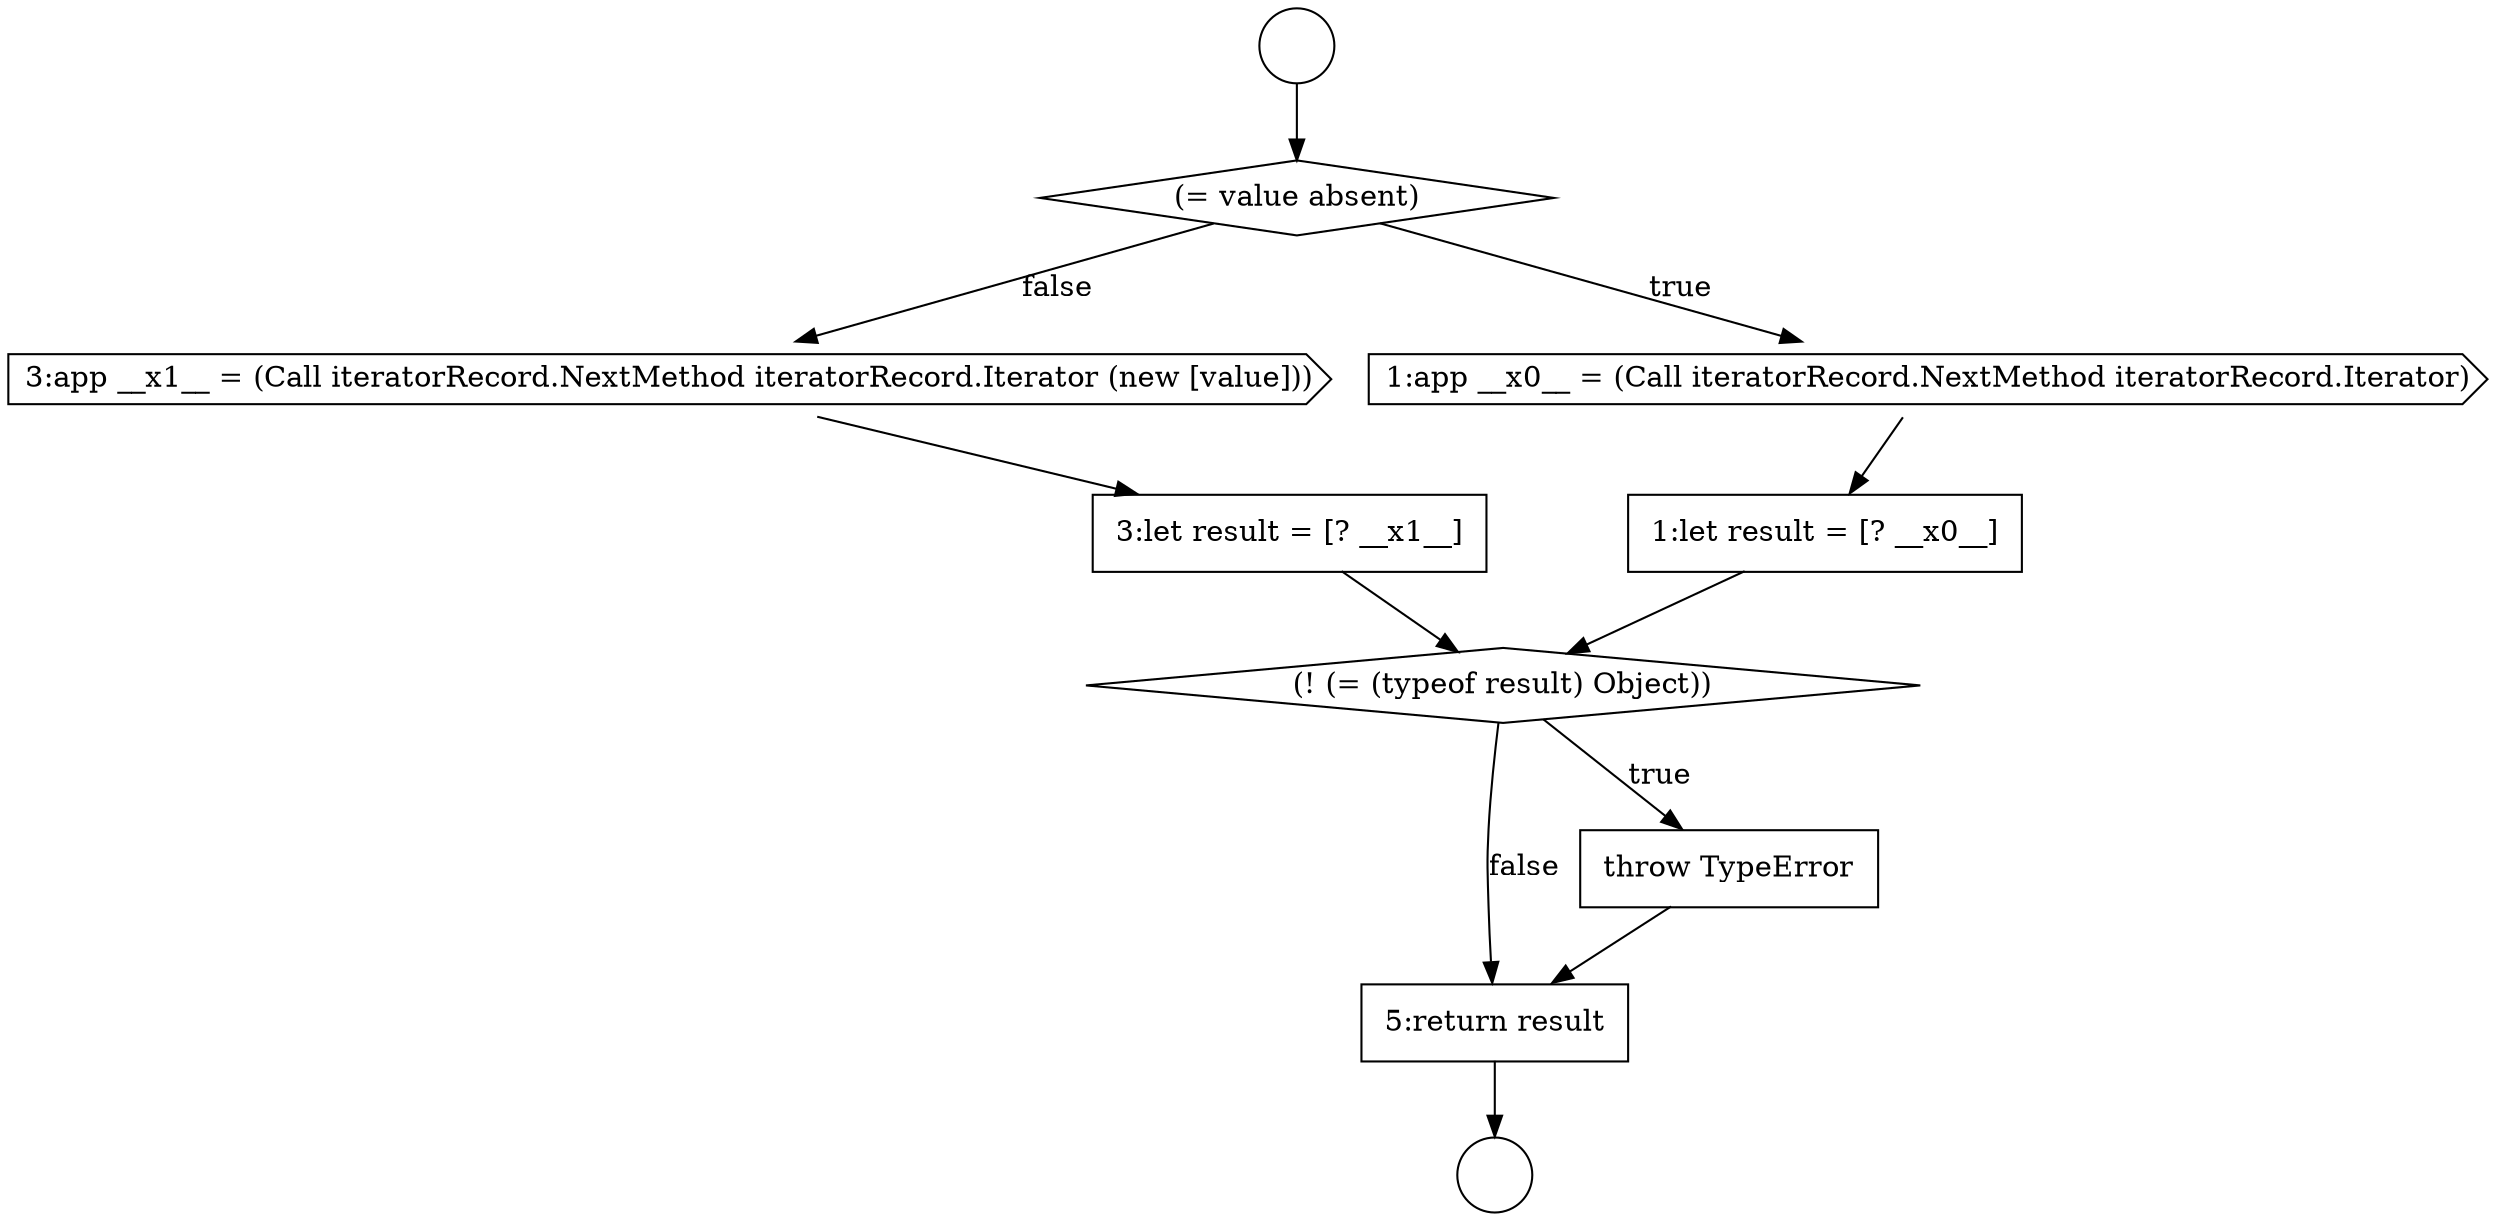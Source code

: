 digraph {
  node0 [shape=circle label=" " color="black" fillcolor="white" style=filled]
  node5 [shape=cds, label=<<font color="black">3:app __x1__ = (Call iteratorRecord.NextMethod iteratorRecord.Iterator (new [value]))</font>> color="black" fillcolor="white" style=filled]
  node1 [shape=circle label=" " color="black" fillcolor="white" style=filled]
  node6 [shape=none, margin=0, label=<<font color="black">
    <table border="0" cellborder="1" cellspacing="0" cellpadding="10">
      <tr><td align="left">3:let result = [? __x1__]</td></tr>
    </table>
  </font>> color="black" fillcolor="white" style=filled]
  node9 [shape=none, margin=0, label=<<font color="black">
    <table border="0" cellborder="1" cellspacing="0" cellpadding="10">
      <tr><td align="left">5:return result</td></tr>
    </table>
  </font>> color="black" fillcolor="white" style=filled]
  node2 [shape=diamond, label=<<font color="black">(= value absent)</font>> color="black" fillcolor="white" style=filled]
  node7 [shape=diamond, label=<<font color="black">(! (= (typeof result) Object))</font>> color="black" fillcolor="white" style=filled]
  node3 [shape=cds, label=<<font color="black">1:app __x0__ = (Call iteratorRecord.NextMethod iteratorRecord.Iterator)</font>> color="black" fillcolor="white" style=filled]
  node8 [shape=none, margin=0, label=<<font color="black">
    <table border="0" cellborder="1" cellspacing="0" cellpadding="10">
      <tr><td align="left">throw TypeError</td></tr>
    </table>
  </font>> color="black" fillcolor="white" style=filled]
  node4 [shape=none, margin=0, label=<<font color="black">
    <table border="0" cellborder="1" cellspacing="0" cellpadding="10">
      <tr><td align="left">1:let result = [? __x0__]</td></tr>
    </table>
  </font>> color="black" fillcolor="white" style=filled]
  node7 -> node8 [label=<<font color="black">true</font>> color="black"]
  node7 -> node9 [label=<<font color="black">false</font>> color="black"]
  node2 -> node3 [label=<<font color="black">true</font>> color="black"]
  node2 -> node5 [label=<<font color="black">false</font>> color="black"]
  node0 -> node2 [ color="black"]
  node6 -> node7 [ color="black"]
  node9 -> node1 [ color="black"]
  node8 -> node9 [ color="black"]
  node4 -> node7 [ color="black"]
  node5 -> node6 [ color="black"]
  node3 -> node4 [ color="black"]
}
